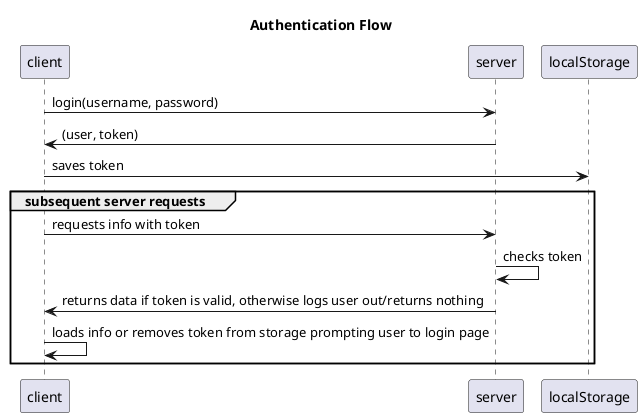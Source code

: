 @startuml Auth Flow

	title       Authentication Flow

	client -> server: login(username, password)
    server -> client: (user, token)
    client -> localStorage: saves token

    group subsequent server requests
        client -> server: requests info with token 
        server -> server: checks token
        server -> client: returns data if token is valid, otherwise logs user out/returns nothing
        client -> client: loads info or removes token from storage prompting user to login page
    end

@enduml
	' note right
		
	' end note
	' group JanusSessionCreatedEvent
	' 	CommNet -> Janus: KeepAlive
	' 	CommNet -> AudioBridgeService: Init
	' 	CommNet -> AudioBridgeService: InitAudioInitegration
	' 	alt IsVideoCall
	' 		CommNet -> VideoRoomService: Init
	' 		CommNet -> VideoRoomService: InitVideoInitegration
	' 	end
	' end
	' CommNet -> CommNet: PluginReadyEventFired
	' group PluginReadyEventFired
	' 	alt Is JanusAudioBridgePlugin
	' 		CommNet -> AudioBridgeService: PluginReady
	' 		CommNet -> AudioBridgeService: JoinToAudioRoom
	' 		alt Is CallDirection Outgoing
	' 			CommNet -> AudioBridgeService: SendOffer
	' 		end 
	' 	end
	' 	alt Is JanusVideoRoomPlugin
	' 		CommNet -> VideoRoomService: PluginReady
	' 		alt IsPublisher
	' 			CommNet -> VideoRoomService: JoinToVideoRoom
	' 			alt Is CallDirection Outgoing
	' 				CommNet -> VideoRoomService: SendOffer
	' 			end 
	' 		else 
	' 			CommNet -> VideoRoomService: JoinAsSubscriber
	' 		end 
	' 	end 
	' end